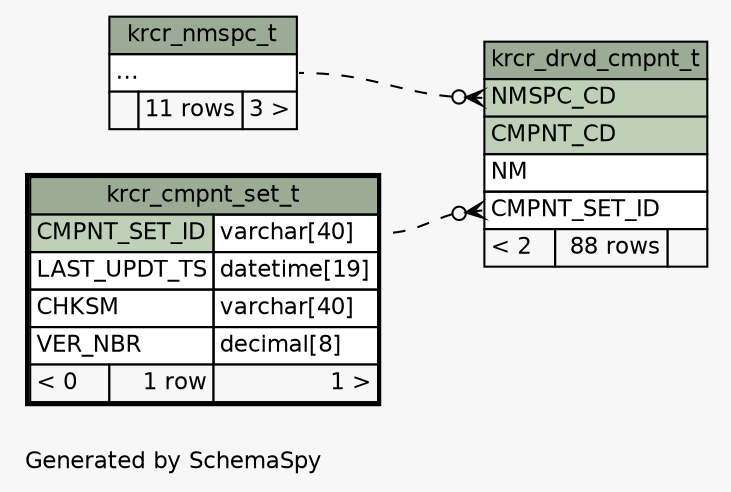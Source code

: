 // dot 2.28.0 on Mac OS X 10.7.2
// SchemaSpy rev 590
digraph "impliedTwoDegreesRelationshipsDiagram" {
  graph [
    rankdir="RL"
    bgcolor="#f7f7f7"
    label="\nGenerated by SchemaSpy"
    labeljust="l"
    nodesep="0.18"
    ranksep="0.46"
    fontname="Helvetica"
    fontsize="11"
  ];
  node [
    fontname="Helvetica"
    fontsize="11"
    shape="plaintext"
  ];
  edge [
    arrowsize="0.8"
  ];
  "krcr_drvd_cmpnt_t":"CMPNT_SET_ID":w -> "krcr_cmpnt_set_t":"CMPNT_SET_ID.type":e [arrowhead=none dir=back arrowtail=crowodot style=dashed];
  "krcr_drvd_cmpnt_t":"NMSPC_CD":w -> "krcr_nmspc_t":"elipses":e [arrowhead=none dir=back arrowtail=crowodot style=dashed];
  "krcr_cmpnt_set_t" [
    label=<
    <TABLE BORDER="2" CELLBORDER="1" CELLSPACING="0" BGCOLOR="#ffffff">
      <TR><TD COLSPAN="3" BGCOLOR="#9bab96" ALIGN="CENTER">krcr_cmpnt_set_t</TD></TR>
      <TR><TD PORT="CMPNT_SET_ID" COLSPAN="2" BGCOLOR="#bed1b8" ALIGN="LEFT">CMPNT_SET_ID</TD><TD PORT="CMPNT_SET_ID.type" ALIGN="LEFT">varchar[40]</TD></TR>
      <TR><TD PORT="LAST_UPDT_TS" COLSPAN="2" ALIGN="LEFT">LAST_UPDT_TS</TD><TD PORT="LAST_UPDT_TS.type" ALIGN="LEFT">datetime[19]</TD></TR>
      <TR><TD PORT="CHKSM" COLSPAN="2" ALIGN="LEFT">CHKSM</TD><TD PORT="CHKSM.type" ALIGN="LEFT">varchar[40]</TD></TR>
      <TR><TD PORT="VER_NBR" COLSPAN="2" ALIGN="LEFT">VER_NBR</TD><TD PORT="VER_NBR.type" ALIGN="LEFT">decimal[8]</TD></TR>
      <TR><TD ALIGN="LEFT" BGCOLOR="#f7f7f7">&lt; 0</TD><TD ALIGN="RIGHT" BGCOLOR="#f7f7f7">1 row</TD><TD ALIGN="RIGHT" BGCOLOR="#f7f7f7">1 &gt;</TD></TR>
    </TABLE>>
    URL="krcr_cmpnt_set_t.html"
    tooltip="krcr_cmpnt_set_t"
  ];
  "krcr_drvd_cmpnt_t" [
    label=<
    <TABLE BORDER="0" CELLBORDER="1" CELLSPACING="0" BGCOLOR="#ffffff">
      <TR><TD COLSPAN="3" BGCOLOR="#9bab96" ALIGN="CENTER">krcr_drvd_cmpnt_t</TD></TR>
      <TR><TD PORT="NMSPC_CD" COLSPAN="3" BGCOLOR="#bed1b8" ALIGN="LEFT">NMSPC_CD</TD></TR>
      <TR><TD PORT="CMPNT_CD" COLSPAN="3" BGCOLOR="#bed1b8" ALIGN="LEFT">CMPNT_CD</TD></TR>
      <TR><TD PORT="NM" COLSPAN="3" ALIGN="LEFT">NM</TD></TR>
      <TR><TD PORT="CMPNT_SET_ID" COLSPAN="3" ALIGN="LEFT">CMPNT_SET_ID</TD></TR>
      <TR><TD ALIGN="LEFT" BGCOLOR="#f7f7f7">&lt; 2</TD><TD ALIGN="RIGHT" BGCOLOR="#f7f7f7">88 rows</TD><TD ALIGN="RIGHT" BGCOLOR="#f7f7f7">  </TD></TR>
    </TABLE>>
    URL="krcr_drvd_cmpnt_t.html"
    tooltip="krcr_drvd_cmpnt_t"
  ];
  "krcr_nmspc_t" [
    label=<
    <TABLE BORDER="0" CELLBORDER="1" CELLSPACING="0" BGCOLOR="#ffffff">
      <TR><TD COLSPAN="3" BGCOLOR="#9bab96" ALIGN="CENTER">krcr_nmspc_t</TD></TR>
      <TR><TD PORT="elipses" COLSPAN="3" ALIGN="LEFT">...</TD></TR>
      <TR><TD ALIGN="LEFT" BGCOLOR="#f7f7f7">  </TD><TD ALIGN="RIGHT" BGCOLOR="#f7f7f7">11 rows</TD><TD ALIGN="RIGHT" BGCOLOR="#f7f7f7">3 &gt;</TD></TR>
    </TABLE>>
    URL="krcr_nmspc_t.html"
    tooltip="krcr_nmspc_t"
  ];
}
